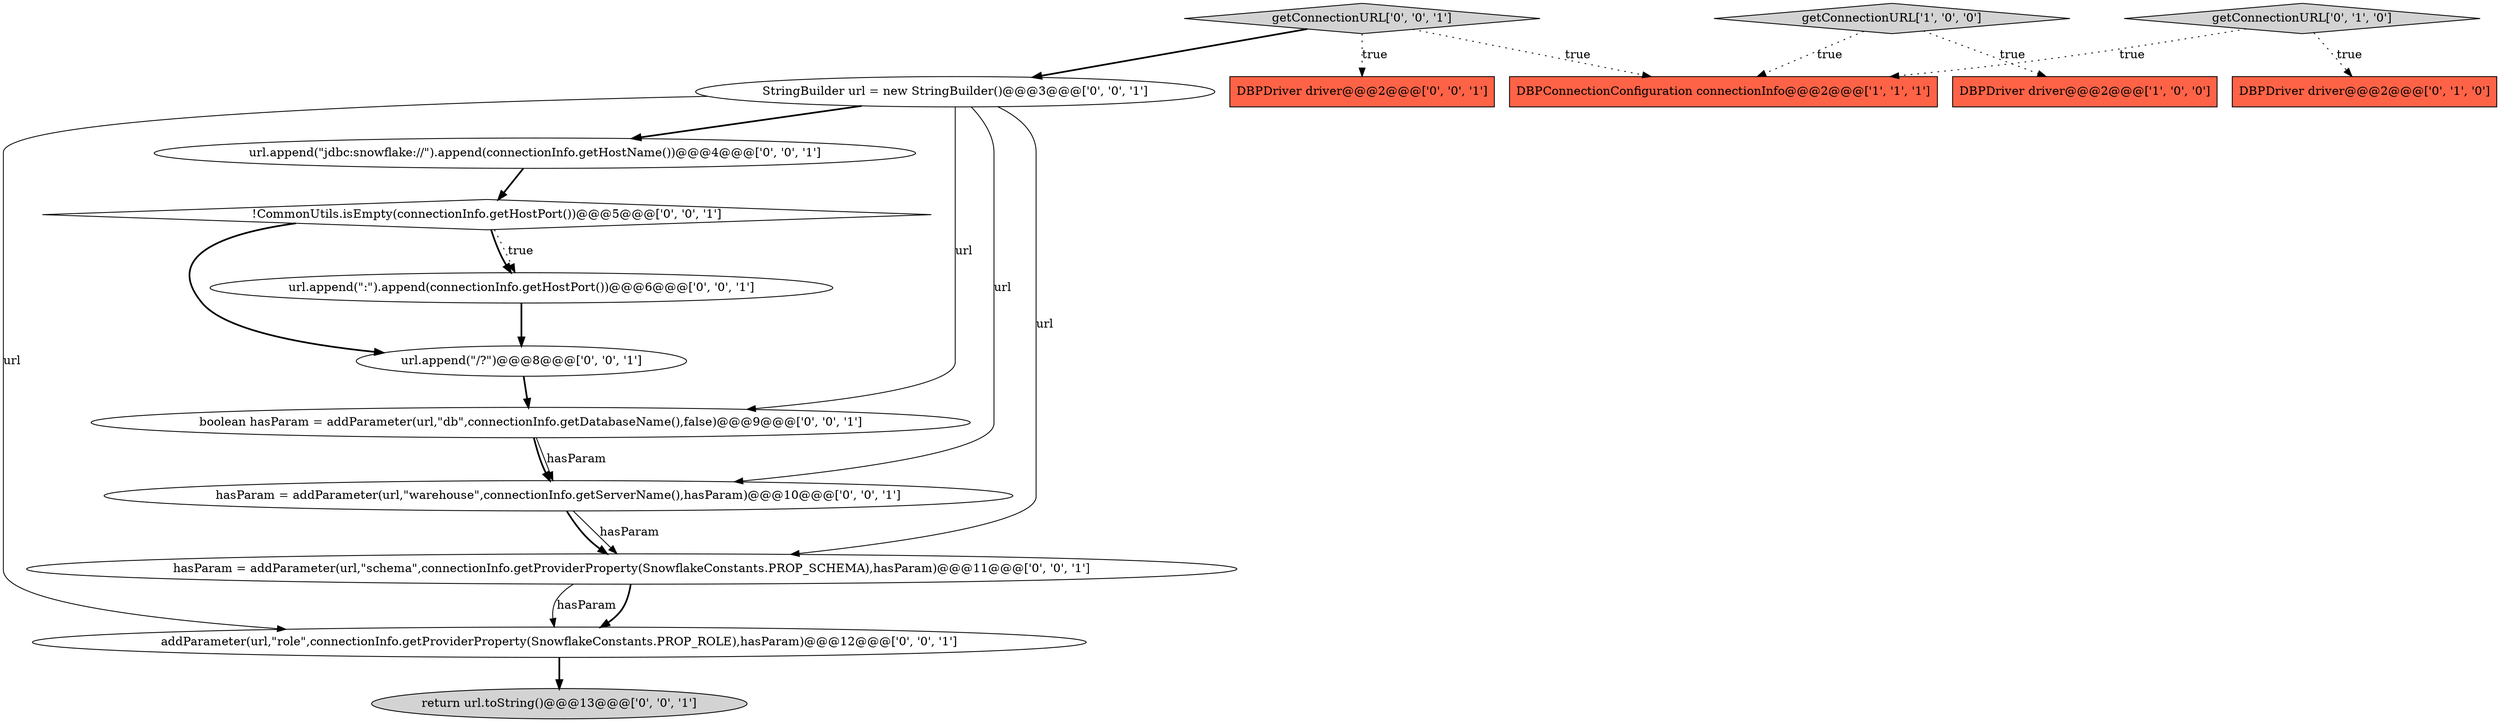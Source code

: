 digraph {
6 [style = filled, label = "StringBuilder url = new StringBuilder()@@@3@@@['0', '0', '1']", fillcolor = white, shape = ellipse image = "AAA0AAABBB3BBB"];
14 [style = filled, label = "url.append(\"/?\")@@@8@@@['0', '0', '1']", fillcolor = white, shape = ellipse image = "AAA0AAABBB3BBB"];
1 [style = filled, label = "getConnectionURL['1', '0', '0']", fillcolor = lightgray, shape = diamond image = "AAA0AAABBB1BBB"];
3 [style = filled, label = "DBPDriver driver@@@2@@@['0', '1', '0']", fillcolor = tomato, shape = box image = "AAA0AAABBB2BBB"];
2 [style = filled, label = "DBPConnectionConfiguration connectionInfo@@@2@@@['1', '1', '1']", fillcolor = tomato, shape = box image = "AAA0AAABBB1BBB"];
9 [style = filled, label = "return url.toString()@@@13@@@['0', '0', '1']", fillcolor = lightgray, shape = ellipse image = "AAA0AAABBB3BBB"];
15 [style = filled, label = "boolean hasParam = addParameter(url,\"db\",connectionInfo.getDatabaseName(),false)@@@9@@@['0', '0', '1']", fillcolor = white, shape = ellipse image = "AAA0AAABBB3BBB"];
4 [style = filled, label = "getConnectionURL['0', '1', '0']", fillcolor = lightgray, shape = diamond image = "AAA0AAABBB2BBB"];
5 [style = filled, label = "url.append(\"jdbc:snowflake://\").append(connectionInfo.getHostName())@@@4@@@['0', '0', '1']", fillcolor = white, shape = ellipse image = "AAA0AAABBB3BBB"];
8 [style = filled, label = "hasParam = addParameter(url,\"warehouse\",connectionInfo.getServerName(),hasParam)@@@10@@@['0', '0', '1']", fillcolor = white, shape = ellipse image = "AAA0AAABBB3BBB"];
10 [style = filled, label = "hasParam = addParameter(url,\"schema\",connectionInfo.getProviderProperty(SnowflakeConstants.PROP_SCHEMA),hasParam)@@@11@@@['0', '0', '1']", fillcolor = white, shape = ellipse image = "AAA0AAABBB3BBB"];
13 [style = filled, label = "!CommonUtils.isEmpty(connectionInfo.getHostPort())@@@5@@@['0', '0', '1']", fillcolor = white, shape = diamond image = "AAA0AAABBB3BBB"];
12 [style = filled, label = "url.append(\":\").append(connectionInfo.getHostPort())@@@6@@@['0', '0', '1']", fillcolor = white, shape = ellipse image = "AAA0AAABBB3BBB"];
0 [style = filled, label = "DBPDriver driver@@@2@@@['1', '0', '0']", fillcolor = tomato, shape = box image = "AAA0AAABBB1BBB"];
7 [style = filled, label = "getConnectionURL['0', '0', '1']", fillcolor = lightgray, shape = diamond image = "AAA0AAABBB3BBB"];
16 [style = filled, label = "addParameter(url,\"role\",connectionInfo.getProviderProperty(SnowflakeConstants.PROP_ROLE),hasParam)@@@12@@@['0', '0', '1']", fillcolor = white, shape = ellipse image = "AAA0AAABBB3BBB"];
11 [style = filled, label = "DBPDriver driver@@@2@@@['0', '0', '1']", fillcolor = tomato, shape = box image = "AAA0AAABBB3BBB"];
7->2 [style = dotted, label="true"];
10->16 [style = bold, label=""];
10->16 [style = solid, label="hasParam"];
4->3 [style = dotted, label="true"];
1->0 [style = dotted, label="true"];
12->14 [style = bold, label=""];
6->10 [style = solid, label="url"];
7->6 [style = bold, label=""];
5->13 [style = bold, label=""];
7->11 [style = dotted, label="true"];
13->12 [style = bold, label=""];
15->8 [style = solid, label="hasParam"];
6->15 [style = solid, label="url"];
6->5 [style = bold, label=""];
1->2 [style = dotted, label="true"];
6->16 [style = solid, label="url"];
8->10 [style = solid, label="hasParam"];
13->14 [style = bold, label=""];
13->12 [style = dotted, label="true"];
14->15 [style = bold, label=""];
15->8 [style = bold, label=""];
8->10 [style = bold, label=""];
6->8 [style = solid, label="url"];
4->2 [style = dotted, label="true"];
16->9 [style = bold, label=""];
}
